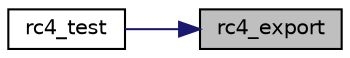 digraph "rc4_export"
{
 // LATEX_PDF_SIZE
  edge [fontname="Helvetica",fontsize="10",labelfontname="Helvetica",labelfontsize="10"];
  node [fontname="Helvetica",fontsize="10",shape=record];
  rankdir="RL";
  Node15 [label="rc4_export",height=0.2,width=0.4,color="black", fillcolor="grey75", style="filled", fontcolor="black",tooltip="Export the PRNG state."];
  Node15 -> Node16 [dir="back",color="midnightblue",fontsize="10",style="solid",fontname="Helvetica"];
  Node16 [label="rc4_test",height=0.2,width=0.4,color="black", fillcolor="white", style="filled",URL="$rc4_8c.html#ad8af7083fd45b4c39ec2720455518560",tooltip="PRNG self-test."];
}
